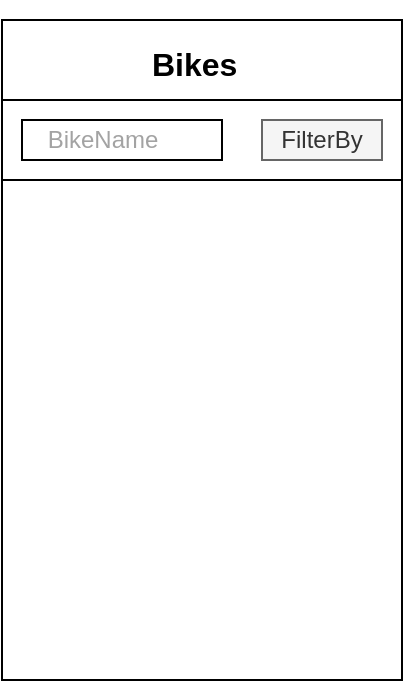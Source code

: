 <mxfile version="14.1.8" type="device"><diagram id="uQYyVdn76q0QyvsGf_6n" name="Page-1"><mxGraphModel dx="1316" dy="550" grid="1" gridSize="10" guides="1" tooltips="1" connect="1" arrows="1" fold="1" page="1" pageScale="1" pageWidth="850" pageHeight="1100" math="0" shadow="0"><root><mxCell id="0"/><mxCell id="1" parent="0"/><mxCell id="jJSv78w7bIn-Fr65BgFE-1" value="" style="group" vertex="1" connectable="0" parent="1"><mxGeometry x="280" y="50" width="200" height="330" as="geometry"/></mxCell><mxCell id="EL1MkN1puWlQ3NozpWQv-2" value="" style="rounded=0;whiteSpace=wrap;html=1;labelBackgroundColor=#CCCCFF;" parent="jJSv78w7bIn-Fr65BgFE-1" vertex="1"><mxGeometry width="200" height="40" as="geometry"/></mxCell><mxCell id="xDFN257AwFjQZIAXgIz_-2" value="" style="rounded=0;whiteSpace=wrap;html=1;" parent="jJSv78w7bIn-Fr65BgFE-1" vertex="1"><mxGeometry y="40" width="200" height="290" as="geometry"/></mxCell><mxCell id="xDFN257AwFjQZIAXgIz_-4" value="" style="rounded=0;whiteSpace=wrap;html=1;" parent="jJSv78w7bIn-Fr65BgFE-1" vertex="1"><mxGeometry y="40" width="200" height="40" as="geometry"/></mxCell><mxCell id="xDFN257AwFjQZIAXgIz_-8" value="FilterBy" style="rounded=0;whiteSpace=wrap;html=1;fillColor=#f5f5f5;strokeColor=#666666;fontColor=#333333;" parent="jJSv78w7bIn-Fr65BgFE-1" vertex="1"><mxGeometry x="130" y="50" width="60" height="20" as="geometry"/></mxCell><mxCell id="xDFN257AwFjQZIAXgIz_-9" value="" style="rounded=0;whiteSpace=wrap;html=1;" parent="jJSv78w7bIn-Fr65BgFE-1" vertex="1"><mxGeometry x="10" y="50" width="100" height="20" as="geometry"/></mxCell><mxCell id="xDFN257AwFjQZIAXgIz_-7" value="BikeName" style="text;html=1;resizable=0;autosize=1;align=center;verticalAlign=middle;points=[];fillColor=none;strokeColor=none;rounded=0;fontColor=#A3A3A3;" parent="jJSv78w7bIn-Fr65BgFE-1" vertex="1"><mxGeometry x="15" y="50" width="70" height="20" as="geometry"/></mxCell><mxCell id="EL1MkN1puWlQ3NozpWQv-8" value="&lt;h1&gt;&lt;font style=&quot;font-size: 16px&quot;&gt;Bikes&lt;/font&gt;&lt;/h1&gt;" style="text;html=1;strokeColor=none;fillColor=none;spacing=5;spacingTop=-20;whiteSpace=wrap;overflow=hidden;rounded=0;labelBackgroundColor=none;fontColor=#000000;" parent="jJSv78w7bIn-Fr65BgFE-1" vertex="1"><mxGeometry x="70" width="120" height="45" as="geometry"/></mxCell></root></mxGraphModel></diagram></mxfile>